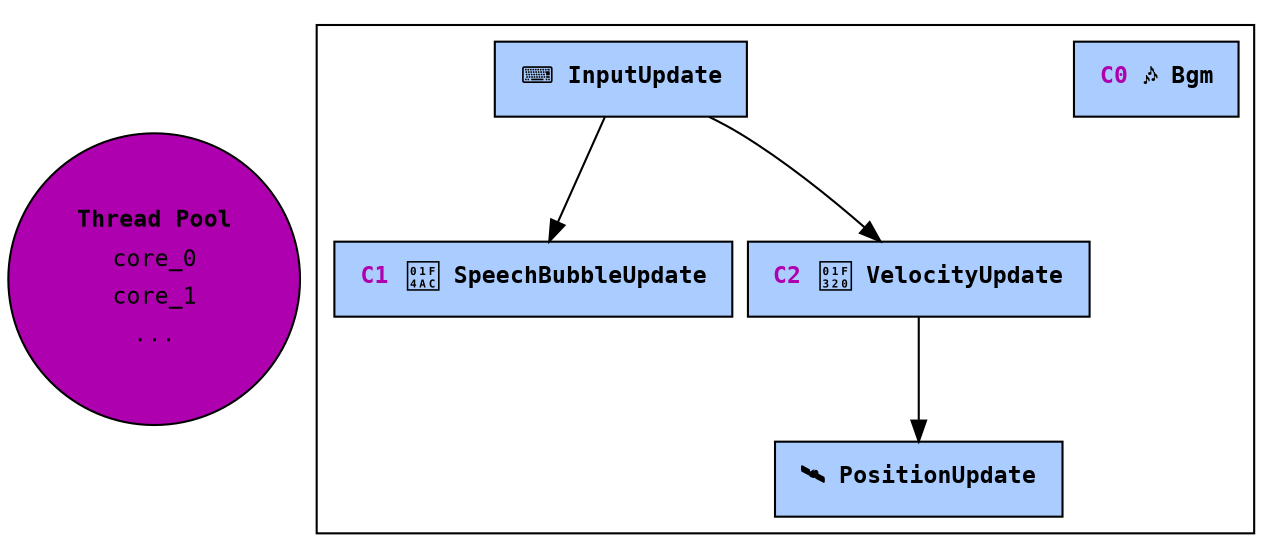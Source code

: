 digraph Dispatcher {
    graph [
        fontname = "Arial",
        fontsize = 16,
        labelloc = top,
        bgcolor = "transparent",
        nodesep = 0.1,
        ranksep = 0,
    ];

    node [
        fillcolor = "#aaccff",
        fontname = "consolas",
        fontsize = 11,
        shape = box,
        style = filled,
    ];

    // Label definitions

    thread_pool [
        label = <<table border="0" cellborder="0">
            <tr><td><b>Thread Pool</b></td></tr>
            <tr><td style="radial">core_0</td></tr>
            <tr><td style="radial">core_1</td></tr>
            <tr><td style="radial">...</td></tr>
        </table>>,
        fillcolor = "#af00af",
        shape = "circle",
    ];

    invis_2 [label = "", style = "invis"];
    invis_2 -> thread_pool [style = "invis"];

    subgraph cluster_systems {
        bgm [
            label = <<table border="0" cellborder="0">
                <tr><td align="left"><b><font color="#af00af">C0</font> 🎶 Bgm</b></td></tr>
            </table>>,
        ];

        input_update [
            label = <<table border="0" cellborder="0">
                <tr><td align="left"><b>⌨️ InputUpdate</b></td></tr>
            </table>>,
        ];

        speech_bubble_update [
            label = <<table border="0" cellborder="0">
                <tr><td align="left"><b><font color="#af00af">C1</font> 💬 SpeechBubbleUpdate</b></td></tr>
            </table>>,
        ];

        velocity_update [
            label = <<table border="0" cellborder="0">
                <tr><td align="left"><b><font color="#af00af">C2</font> 🌠 VelocityUpdate</b></td></tr>
            </table>>,
        ];

        position_update [
            label = <<table border="0" cellborder="0">
                <tr><td align="left"><b>🛰️ PositionUpdate</b></td></tr>
            </table>>,
        ];

        input_update -> velocity_update;
        input_update -> speech_bubble_update;

        velocity_update -> position_update;

        // Alignment edges
        subgraph {
            node [style = "invis"];
            edge [style = "invis"];

            invis_0 -> velocity_update;
            invis_0 -> invis_1;
            bgm -> invis_1;
        }
    }
}
